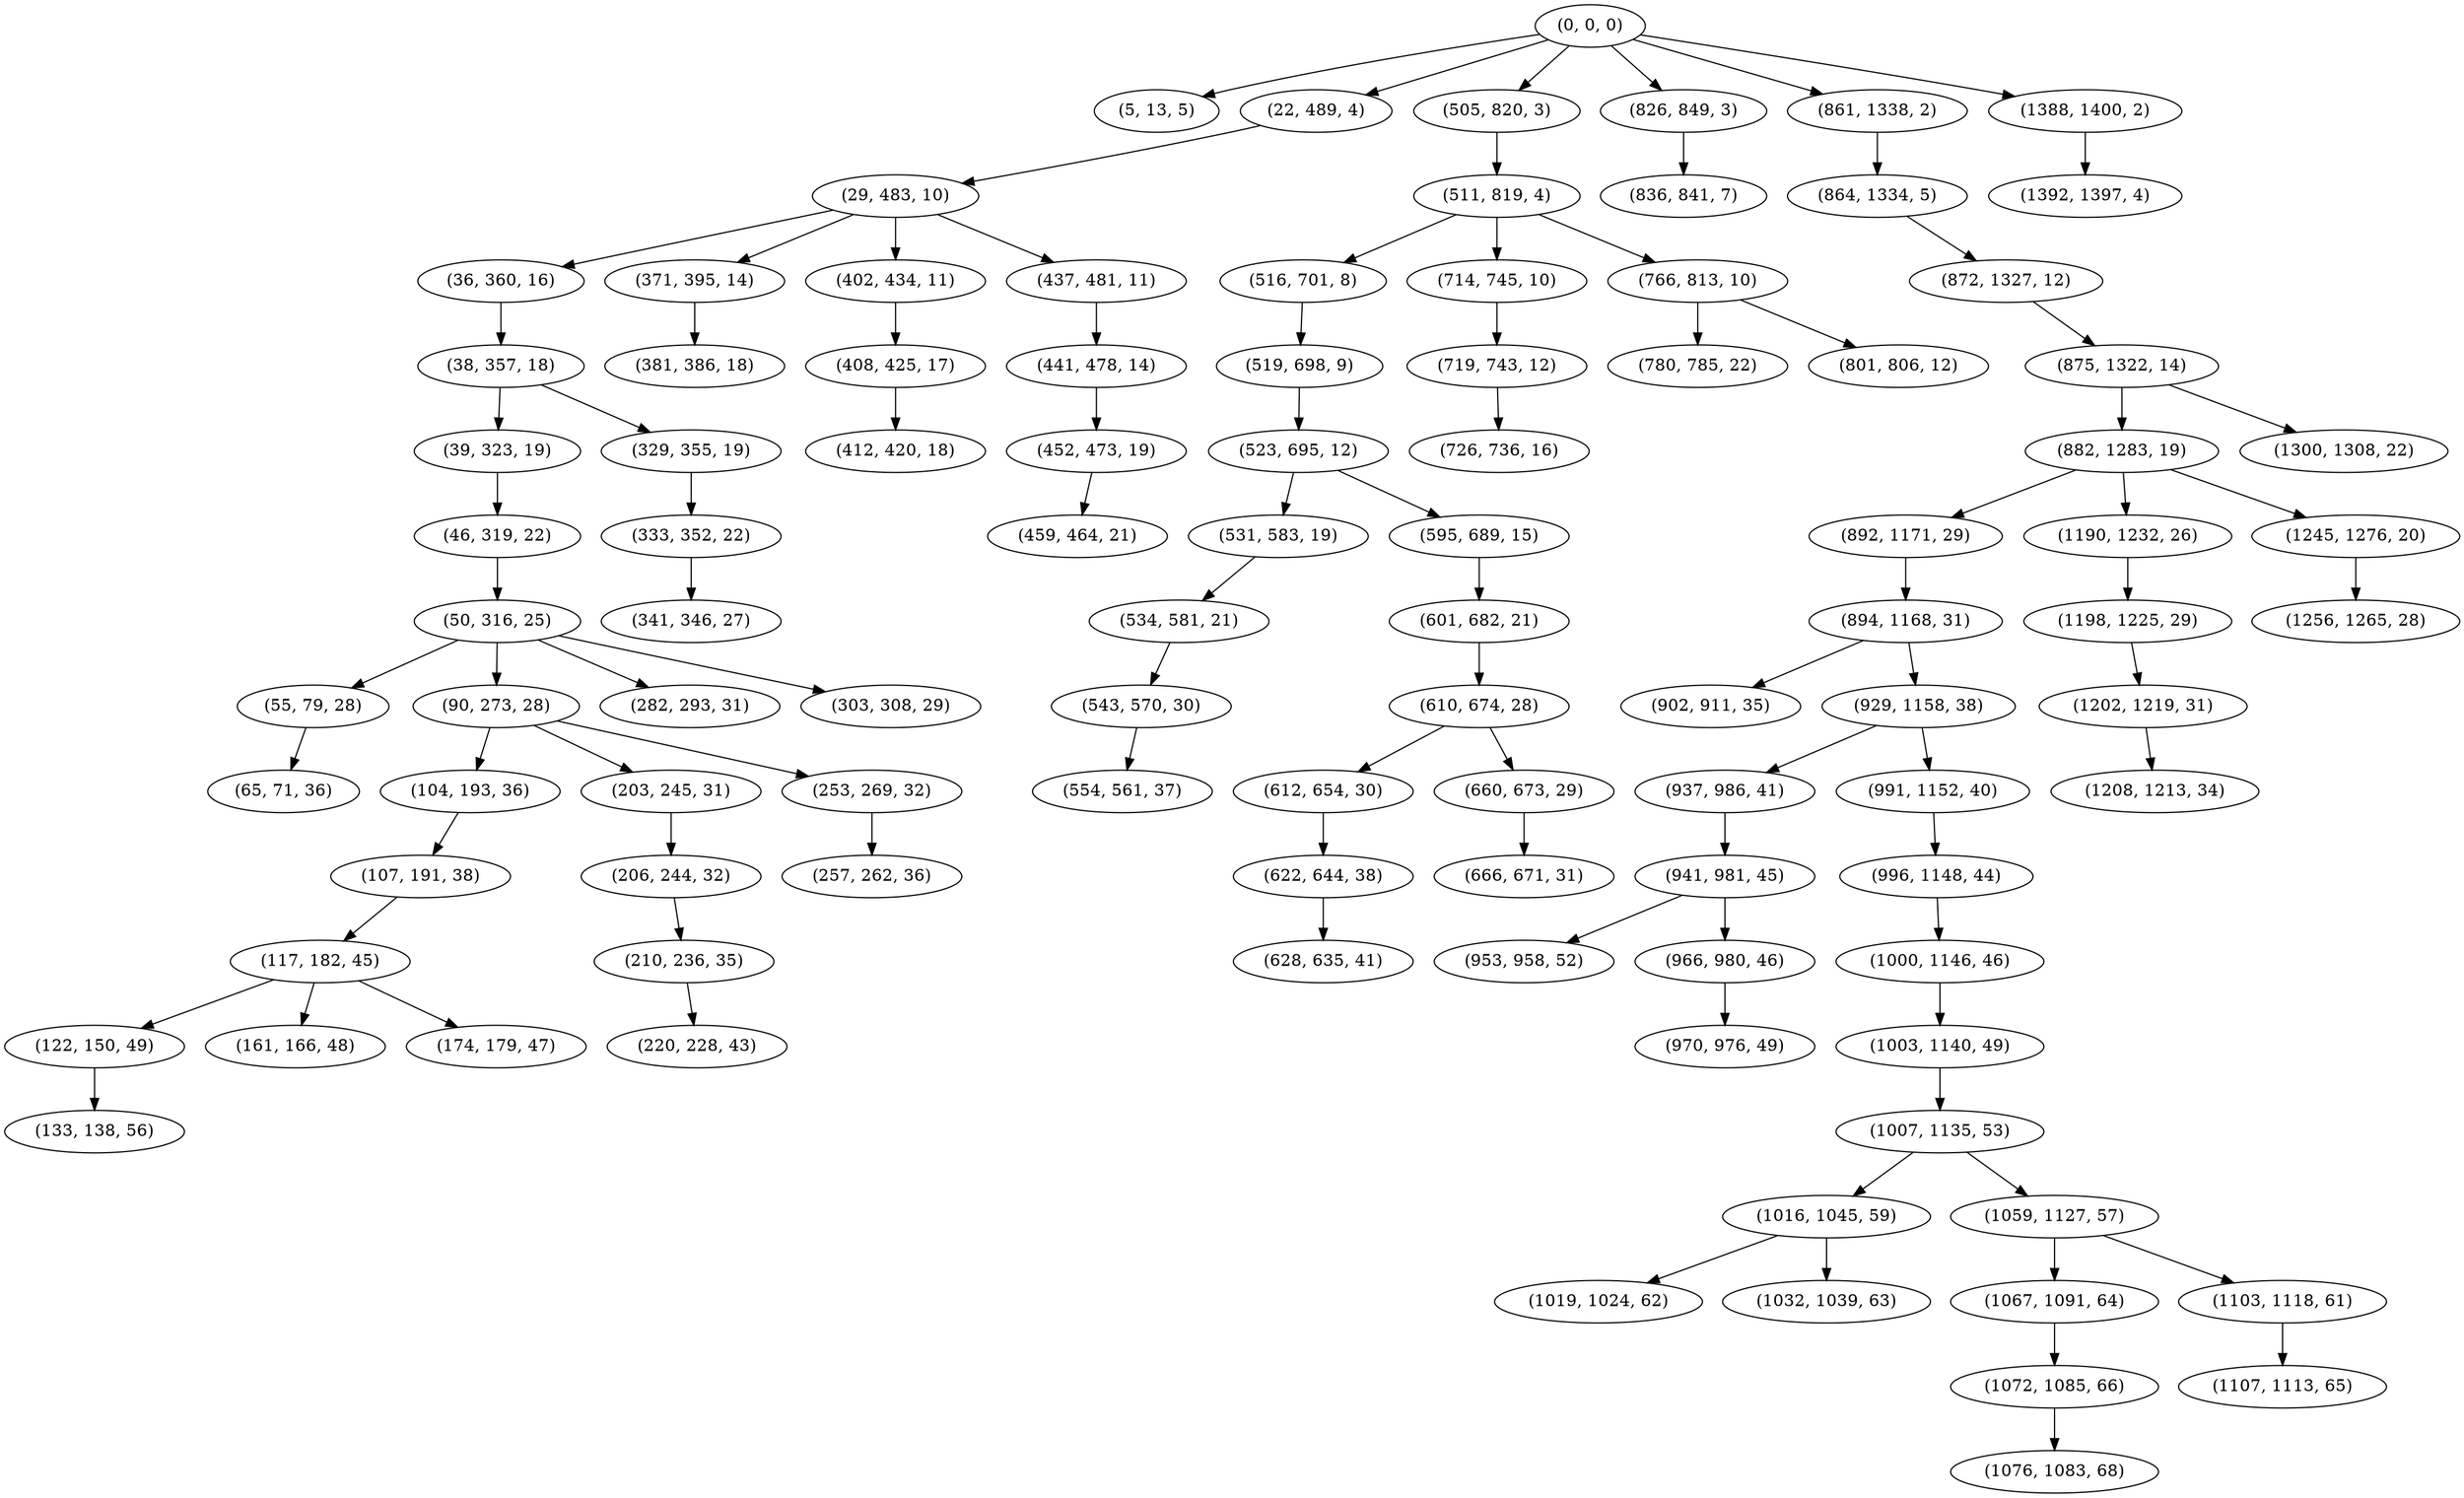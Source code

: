 digraph tree {
    "(0, 0, 0)";
    "(5, 13, 5)";
    "(22, 489, 4)";
    "(29, 483, 10)";
    "(36, 360, 16)";
    "(38, 357, 18)";
    "(39, 323, 19)";
    "(46, 319, 22)";
    "(50, 316, 25)";
    "(55, 79, 28)";
    "(65, 71, 36)";
    "(90, 273, 28)";
    "(104, 193, 36)";
    "(107, 191, 38)";
    "(117, 182, 45)";
    "(122, 150, 49)";
    "(133, 138, 56)";
    "(161, 166, 48)";
    "(174, 179, 47)";
    "(203, 245, 31)";
    "(206, 244, 32)";
    "(210, 236, 35)";
    "(220, 228, 43)";
    "(253, 269, 32)";
    "(257, 262, 36)";
    "(282, 293, 31)";
    "(303, 308, 29)";
    "(329, 355, 19)";
    "(333, 352, 22)";
    "(341, 346, 27)";
    "(371, 395, 14)";
    "(381, 386, 18)";
    "(402, 434, 11)";
    "(408, 425, 17)";
    "(412, 420, 18)";
    "(437, 481, 11)";
    "(441, 478, 14)";
    "(452, 473, 19)";
    "(459, 464, 21)";
    "(505, 820, 3)";
    "(511, 819, 4)";
    "(516, 701, 8)";
    "(519, 698, 9)";
    "(523, 695, 12)";
    "(531, 583, 19)";
    "(534, 581, 21)";
    "(543, 570, 30)";
    "(554, 561, 37)";
    "(595, 689, 15)";
    "(601, 682, 21)";
    "(610, 674, 28)";
    "(612, 654, 30)";
    "(622, 644, 38)";
    "(628, 635, 41)";
    "(660, 673, 29)";
    "(666, 671, 31)";
    "(714, 745, 10)";
    "(719, 743, 12)";
    "(726, 736, 16)";
    "(766, 813, 10)";
    "(780, 785, 22)";
    "(801, 806, 12)";
    "(826, 849, 3)";
    "(836, 841, 7)";
    "(861, 1338, 2)";
    "(864, 1334, 5)";
    "(872, 1327, 12)";
    "(875, 1322, 14)";
    "(882, 1283, 19)";
    "(892, 1171, 29)";
    "(894, 1168, 31)";
    "(902, 911, 35)";
    "(929, 1158, 38)";
    "(937, 986, 41)";
    "(941, 981, 45)";
    "(953, 958, 52)";
    "(966, 980, 46)";
    "(970, 976, 49)";
    "(991, 1152, 40)";
    "(996, 1148, 44)";
    "(1000, 1146, 46)";
    "(1003, 1140, 49)";
    "(1007, 1135, 53)";
    "(1016, 1045, 59)";
    "(1019, 1024, 62)";
    "(1032, 1039, 63)";
    "(1059, 1127, 57)";
    "(1067, 1091, 64)";
    "(1072, 1085, 66)";
    "(1076, 1083, 68)";
    "(1103, 1118, 61)";
    "(1107, 1113, 65)";
    "(1190, 1232, 26)";
    "(1198, 1225, 29)";
    "(1202, 1219, 31)";
    "(1208, 1213, 34)";
    "(1245, 1276, 20)";
    "(1256, 1265, 28)";
    "(1300, 1308, 22)";
    "(1388, 1400, 2)";
    "(1392, 1397, 4)";
    "(0, 0, 0)" -> "(5, 13, 5)";
    "(0, 0, 0)" -> "(22, 489, 4)";
    "(0, 0, 0)" -> "(505, 820, 3)";
    "(0, 0, 0)" -> "(826, 849, 3)";
    "(0, 0, 0)" -> "(861, 1338, 2)";
    "(0, 0, 0)" -> "(1388, 1400, 2)";
    "(22, 489, 4)" -> "(29, 483, 10)";
    "(29, 483, 10)" -> "(36, 360, 16)";
    "(29, 483, 10)" -> "(371, 395, 14)";
    "(29, 483, 10)" -> "(402, 434, 11)";
    "(29, 483, 10)" -> "(437, 481, 11)";
    "(36, 360, 16)" -> "(38, 357, 18)";
    "(38, 357, 18)" -> "(39, 323, 19)";
    "(38, 357, 18)" -> "(329, 355, 19)";
    "(39, 323, 19)" -> "(46, 319, 22)";
    "(46, 319, 22)" -> "(50, 316, 25)";
    "(50, 316, 25)" -> "(55, 79, 28)";
    "(50, 316, 25)" -> "(90, 273, 28)";
    "(50, 316, 25)" -> "(282, 293, 31)";
    "(50, 316, 25)" -> "(303, 308, 29)";
    "(55, 79, 28)" -> "(65, 71, 36)";
    "(90, 273, 28)" -> "(104, 193, 36)";
    "(90, 273, 28)" -> "(203, 245, 31)";
    "(90, 273, 28)" -> "(253, 269, 32)";
    "(104, 193, 36)" -> "(107, 191, 38)";
    "(107, 191, 38)" -> "(117, 182, 45)";
    "(117, 182, 45)" -> "(122, 150, 49)";
    "(117, 182, 45)" -> "(161, 166, 48)";
    "(117, 182, 45)" -> "(174, 179, 47)";
    "(122, 150, 49)" -> "(133, 138, 56)";
    "(203, 245, 31)" -> "(206, 244, 32)";
    "(206, 244, 32)" -> "(210, 236, 35)";
    "(210, 236, 35)" -> "(220, 228, 43)";
    "(253, 269, 32)" -> "(257, 262, 36)";
    "(329, 355, 19)" -> "(333, 352, 22)";
    "(333, 352, 22)" -> "(341, 346, 27)";
    "(371, 395, 14)" -> "(381, 386, 18)";
    "(402, 434, 11)" -> "(408, 425, 17)";
    "(408, 425, 17)" -> "(412, 420, 18)";
    "(437, 481, 11)" -> "(441, 478, 14)";
    "(441, 478, 14)" -> "(452, 473, 19)";
    "(452, 473, 19)" -> "(459, 464, 21)";
    "(505, 820, 3)" -> "(511, 819, 4)";
    "(511, 819, 4)" -> "(516, 701, 8)";
    "(511, 819, 4)" -> "(714, 745, 10)";
    "(511, 819, 4)" -> "(766, 813, 10)";
    "(516, 701, 8)" -> "(519, 698, 9)";
    "(519, 698, 9)" -> "(523, 695, 12)";
    "(523, 695, 12)" -> "(531, 583, 19)";
    "(523, 695, 12)" -> "(595, 689, 15)";
    "(531, 583, 19)" -> "(534, 581, 21)";
    "(534, 581, 21)" -> "(543, 570, 30)";
    "(543, 570, 30)" -> "(554, 561, 37)";
    "(595, 689, 15)" -> "(601, 682, 21)";
    "(601, 682, 21)" -> "(610, 674, 28)";
    "(610, 674, 28)" -> "(612, 654, 30)";
    "(610, 674, 28)" -> "(660, 673, 29)";
    "(612, 654, 30)" -> "(622, 644, 38)";
    "(622, 644, 38)" -> "(628, 635, 41)";
    "(660, 673, 29)" -> "(666, 671, 31)";
    "(714, 745, 10)" -> "(719, 743, 12)";
    "(719, 743, 12)" -> "(726, 736, 16)";
    "(766, 813, 10)" -> "(780, 785, 22)";
    "(766, 813, 10)" -> "(801, 806, 12)";
    "(826, 849, 3)" -> "(836, 841, 7)";
    "(861, 1338, 2)" -> "(864, 1334, 5)";
    "(864, 1334, 5)" -> "(872, 1327, 12)";
    "(872, 1327, 12)" -> "(875, 1322, 14)";
    "(875, 1322, 14)" -> "(882, 1283, 19)";
    "(875, 1322, 14)" -> "(1300, 1308, 22)";
    "(882, 1283, 19)" -> "(892, 1171, 29)";
    "(882, 1283, 19)" -> "(1190, 1232, 26)";
    "(882, 1283, 19)" -> "(1245, 1276, 20)";
    "(892, 1171, 29)" -> "(894, 1168, 31)";
    "(894, 1168, 31)" -> "(902, 911, 35)";
    "(894, 1168, 31)" -> "(929, 1158, 38)";
    "(929, 1158, 38)" -> "(937, 986, 41)";
    "(929, 1158, 38)" -> "(991, 1152, 40)";
    "(937, 986, 41)" -> "(941, 981, 45)";
    "(941, 981, 45)" -> "(953, 958, 52)";
    "(941, 981, 45)" -> "(966, 980, 46)";
    "(966, 980, 46)" -> "(970, 976, 49)";
    "(991, 1152, 40)" -> "(996, 1148, 44)";
    "(996, 1148, 44)" -> "(1000, 1146, 46)";
    "(1000, 1146, 46)" -> "(1003, 1140, 49)";
    "(1003, 1140, 49)" -> "(1007, 1135, 53)";
    "(1007, 1135, 53)" -> "(1016, 1045, 59)";
    "(1007, 1135, 53)" -> "(1059, 1127, 57)";
    "(1016, 1045, 59)" -> "(1019, 1024, 62)";
    "(1016, 1045, 59)" -> "(1032, 1039, 63)";
    "(1059, 1127, 57)" -> "(1067, 1091, 64)";
    "(1059, 1127, 57)" -> "(1103, 1118, 61)";
    "(1067, 1091, 64)" -> "(1072, 1085, 66)";
    "(1072, 1085, 66)" -> "(1076, 1083, 68)";
    "(1103, 1118, 61)" -> "(1107, 1113, 65)";
    "(1190, 1232, 26)" -> "(1198, 1225, 29)";
    "(1198, 1225, 29)" -> "(1202, 1219, 31)";
    "(1202, 1219, 31)" -> "(1208, 1213, 34)";
    "(1245, 1276, 20)" -> "(1256, 1265, 28)";
    "(1388, 1400, 2)" -> "(1392, 1397, 4)";
}
